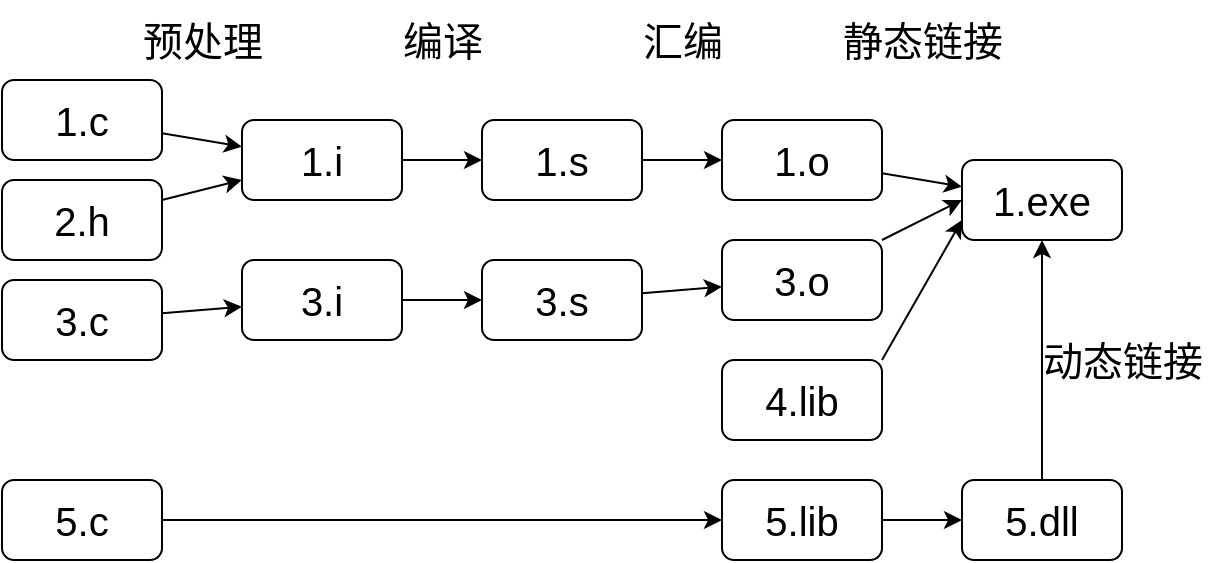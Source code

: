 <mxfile>
    <diagram id="aajUxqLPezunivIbbrjX" name="Page-1">
        <mxGraphModel dx="835" dy="480" grid="1" gridSize="10" guides="1" tooltips="1" connect="1" arrows="1" fold="1" page="1" pageScale="1" pageWidth="827" pageHeight="1169" math="0" shadow="0">
            <root>
                <mxCell id="0"/>
                <mxCell id="1" parent="0"/>
                <mxCell id="5" value="" style="edgeStyle=none;html=1;fontSize=20;" edge="1" parent="1" source="2" target="4">
                    <mxGeometry relative="1" as="geometry"/>
                </mxCell>
                <mxCell id="2" value="&lt;font style=&quot;font-size: 20px;&quot;&gt;1.c&lt;/font&gt;" style="rounded=1;whiteSpace=wrap;html=1;" vertex="1" parent="1">
                    <mxGeometry x="40" y="160" width="80" height="40" as="geometry"/>
                </mxCell>
                <mxCell id="6" style="edgeStyle=none;html=1;fontSize=20;" edge="1" parent="1" source="3" target="4">
                    <mxGeometry relative="1" as="geometry"/>
                </mxCell>
                <mxCell id="3" value="&lt;font style=&quot;font-size: 20px;&quot;&gt;2.h&lt;/font&gt;" style="rounded=1;whiteSpace=wrap;html=1;" vertex="1" parent="1">
                    <mxGeometry x="40" y="210" width="80" height="40" as="geometry"/>
                </mxCell>
                <mxCell id="13" value="" style="edgeStyle=none;html=1;fontSize=20;" edge="1" parent="1" source="4" target="12">
                    <mxGeometry relative="1" as="geometry"/>
                </mxCell>
                <mxCell id="4" value="&lt;font style=&quot;font-size: 20px;&quot;&gt;1.i&lt;/font&gt;" style="rounded=1;whiteSpace=wrap;html=1;" vertex="1" parent="1">
                    <mxGeometry x="160" y="180" width="80" height="40" as="geometry"/>
                </mxCell>
                <mxCell id="7" value="预处理" style="text;html=1;align=center;verticalAlign=middle;resizable=0;points=[];autosize=1;strokeColor=none;fillColor=none;fontSize=20;" vertex="1" parent="1">
                    <mxGeometry x="100" y="120" width="80" height="40" as="geometry"/>
                </mxCell>
                <mxCell id="10" value="" style="edgeStyle=none;html=1;fontSize=20;" edge="1" parent="1" source="8" target="9">
                    <mxGeometry relative="1" as="geometry"/>
                </mxCell>
                <mxCell id="8" value="&lt;font style=&quot;font-size: 20px;&quot;&gt;3.c&lt;/font&gt;" style="rounded=1;whiteSpace=wrap;html=1;" vertex="1" parent="1">
                    <mxGeometry x="40" y="260" width="80" height="40" as="geometry"/>
                </mxCell>
                <mxCell id="15" value="" style="edgeStyle=none;html=1;fontSize=20;" edge="1" parent="1" source="9" target="14">
                    <mxGeometry relative="1" as="geometry"/>
                </mxCell>
                <mxCell id="9" value="&lt;font style=&quot;font-size: 20px;&quot;&gt;3.i&lt;/font&gt;" style="rounded=1;whiteSpace=wrap;html=1;" vertex="1" parent="1">
                    <mxGeometry x="160" y="250" width="80" height="40" as="geometry"/>
                </mxCell>
                <mxCell id="11" value="编译" style="text;html=1;align=center;verticalAlign=middle;resizable=0;points=[];autosize=1;strokeColor=none;fillColor=none;fontSize=20;" vertex="1" parent="1">
                    <mxGeometry x="230" y="120" width="60" height="40" as="geometry"/>
                </mxCell>
                <mxCell id="17" value="" style="edgeStyle=none;html=1;fontSize=20;" edge="1" parent="1" source="12" target="16">
                    <mxGeometry relative="1" as="geometry"/>
                </mxCell>
                <mxCell id="12" value="&lt;font style=&quot;font-size: 20px;&quot;&gt;1.s&lt;/font&gt;" style="rounded=1;whiteSpace=wrap;html=1;" vertex="1" parent="1">
                    <mxGeometry x="280" y="180" width="80" height="40" as="geometry"/>
                </mxCell>
                <mxCell id="21" value="" style="edgeStyle=none;html=1;fontSize=20;" edge="1" parent="1" source="14" target="20">
                    <mxGeometry relative="1" as="geometry"/>
                </mxCell>
                <mxCell id="14" value="&lt;font style=&quot;font-size: 20px;&quot;&gt;3.s&lt;br&gt;&lt;/font&gt;" style="rounded=1;whiteSpace=wrap;html=1;" vertex="1" parent="1">
                    <mxGeometry x="280" y="250" width="80" height="40" as="geometry"/>
                </mxCell>
                <mxCell id="23" value="" style="edgeStyle=none;html=1;fontSize=20;" edge="1" parent="1" source="16" target="22">
                    <mxGeometry relative="1" as="geometry"/>
                </mxCell>
                <mxCell id="16" value="&lt;font style=&quot;font-size: 20px;&quot;&gt;1.o&lt;br&gt;&lt;/font&gt;" style="rounded=1;whiteSpace=wrap;html=1;" vertex="1" parent="1">
                    <mxGeometry x="400" y="180" width="80" height="40" as="geometry"/>
                </mxCell>
                <mxCell id="18" value="汇编" style="text;html=1;align=center;verticalAlign=middle;resizable=0;points=[];autosize=1;strokeColor=none;fillColor=none;fontSize=20;" vertex="1" parent="1">
                    <mxGeometry x="350" y="120" width="60" height="40" as="geometry"/>
                </mxCell>
                <mxCell id="19" value="静态链接" style="text;html=1;align=center;verticalAlign=middle;resizable=0;points=[];autosize=1;strokeColor=none;fillColor=none;fontSize=20;" vertex="1" parent="1">
                    <mxGeometry x="450" y="120" width="100" height="40" as="geometry"/>
                </mxCell>
                <mxCell id="26" style="edgeStyle=none;html=1;fontSize=20;entryX=0;entryY=0.5;entryDx=0;entryDy=0;" edge="1" parent="1" source="20" target="22">
                    <mxGeometry relative="1" as="geometry"/>
                </mxCell>
                <mxCell id="20" value="&lt;font style=&quot;font-size: 20px;&quot;&gt;3.o&lt;br&gt;&lt;/font&gt;" style="rounded=1;whiteSpace=wrap;html=1;" vertex="1" parent="1">
                    <mxGeometry x="400" y="240" width="80" height="40" as="geometry"/>
                </mxCell>
                <mxCell id="22" value="&lt;font style=&quot;font-size: 20px;&quot;&gt;1.exe&lt;br&gt;&lt;/font&gt;" style="rounded=1;whiteSpace=wrap;html=1;" vertex="1" parent="1">
                    <mxGeometry x="520" y="200" width="80" height="40" as="geometry"/>
                </mxCell>
                <mxCell id="27" style="edgeStyle=none;html=1;entryX=0;entryY=0.75;entryDx=0;entryDy=0;fontSize=20;exitX=1;exitY=0;exitDx=0;exitDy=0;" edge="1" parent="1" source="25" target="22">
                    <mxGeometry relative="1" as="geometry"/>
                </mxCell>
                <mxCell id="25" value="&lt;font style=&quot;font-size: 20px;&quot;&gt;4.lib&lt;br&gt;&lt;/font&gt;" style="rounded=1;whiteSpace=wrap;html=1;" vertex="1" parent="1">
                    <mxGeometry x="400" y="300" width="80" height="40" as="geometry"/>
                </mxCell>
                <mxCell id="30" style="edgeStyle=none;html=1;fontSize=20;" edge="1" parent="1" source="28" target="29">
                    <mxGeometry relative="1" as="geometry"/>
                </mxCell>
                <mxCell id="28" value="&lt;font style=&quot;font-size: 20px;&quot;&gt;5.c&lt;/font&gt;" style="rounded=1;whiteSpace=wrap;html=1;" vertex="1" parent="1">
                    <mxGeometry x="40" y="360" width="80" height="40" as="geometry"/>
                </mxCell>
                <mxCell id="33" value="" style="edgeStyle=none;html=1;fontSize=20;" edge="1" parent="1" source="29" target="32">
                    <mxGeometry relative="1" as="geometry"/>
                </mxCell>
                <mxCell id="29" value="&lt;font style=&quot;font-size: 20px;&quot;&gt;5.lib&lt;br&gt;&lt;/font&gt;" style="rounded=1;whiteSpace=wrap;html=1;" vertex="1" parent="1">
                    <mxGeometry x="400" y="360" width="80" height="40" as="geometry"/>
                </mxCell>
                <mxCell id="34" style="edgeStyle=none;html=1;fontSize=20;" edge="1" parent="1" source="32" target="22">
                    <mxGeometry relative="1" as="geometry"/>
                </mxCell>
                <mxCell id="32" value="&lt;font style=&quot;font-size: 20px;&quot;&gt;5.dll&lt;br&gt;&lt;/font&gt;" style="rounded=1;whiteSpace=wrap;html=1;" vertex="1" parent="1">
                    <mxGeometry x="520" y="360" width="80" height="40" as="geometry"/>
                </mxCell>
                <mxCell id="35" value="动态链接" style="text;html=1;align=center;verticalAlign=middle;resizable=0;points=[];autosize=1;strokeColor=none;fillColor=none;fontSize=20;" vertex="1" parent="1">
                    <mxGeometry x="550" y="280" width="100" height="40" as="geometry"/>
                </mxCell>
            </root>
        </mxGraphModel>
    </diagram>
</mxfile>
